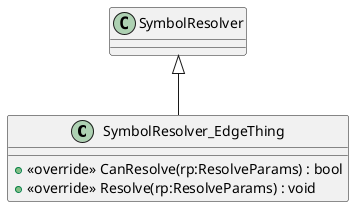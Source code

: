 @startuml
class SymbolResolver_EdgeThing {
    + <<override>> CanResolve(rp:ResolveParams) : bool
    + <<override>> Resolve(rp:ResolveParams) : void
}
SymbolResolver <|-- SymbolResolver_EdgeThing
@enduml

